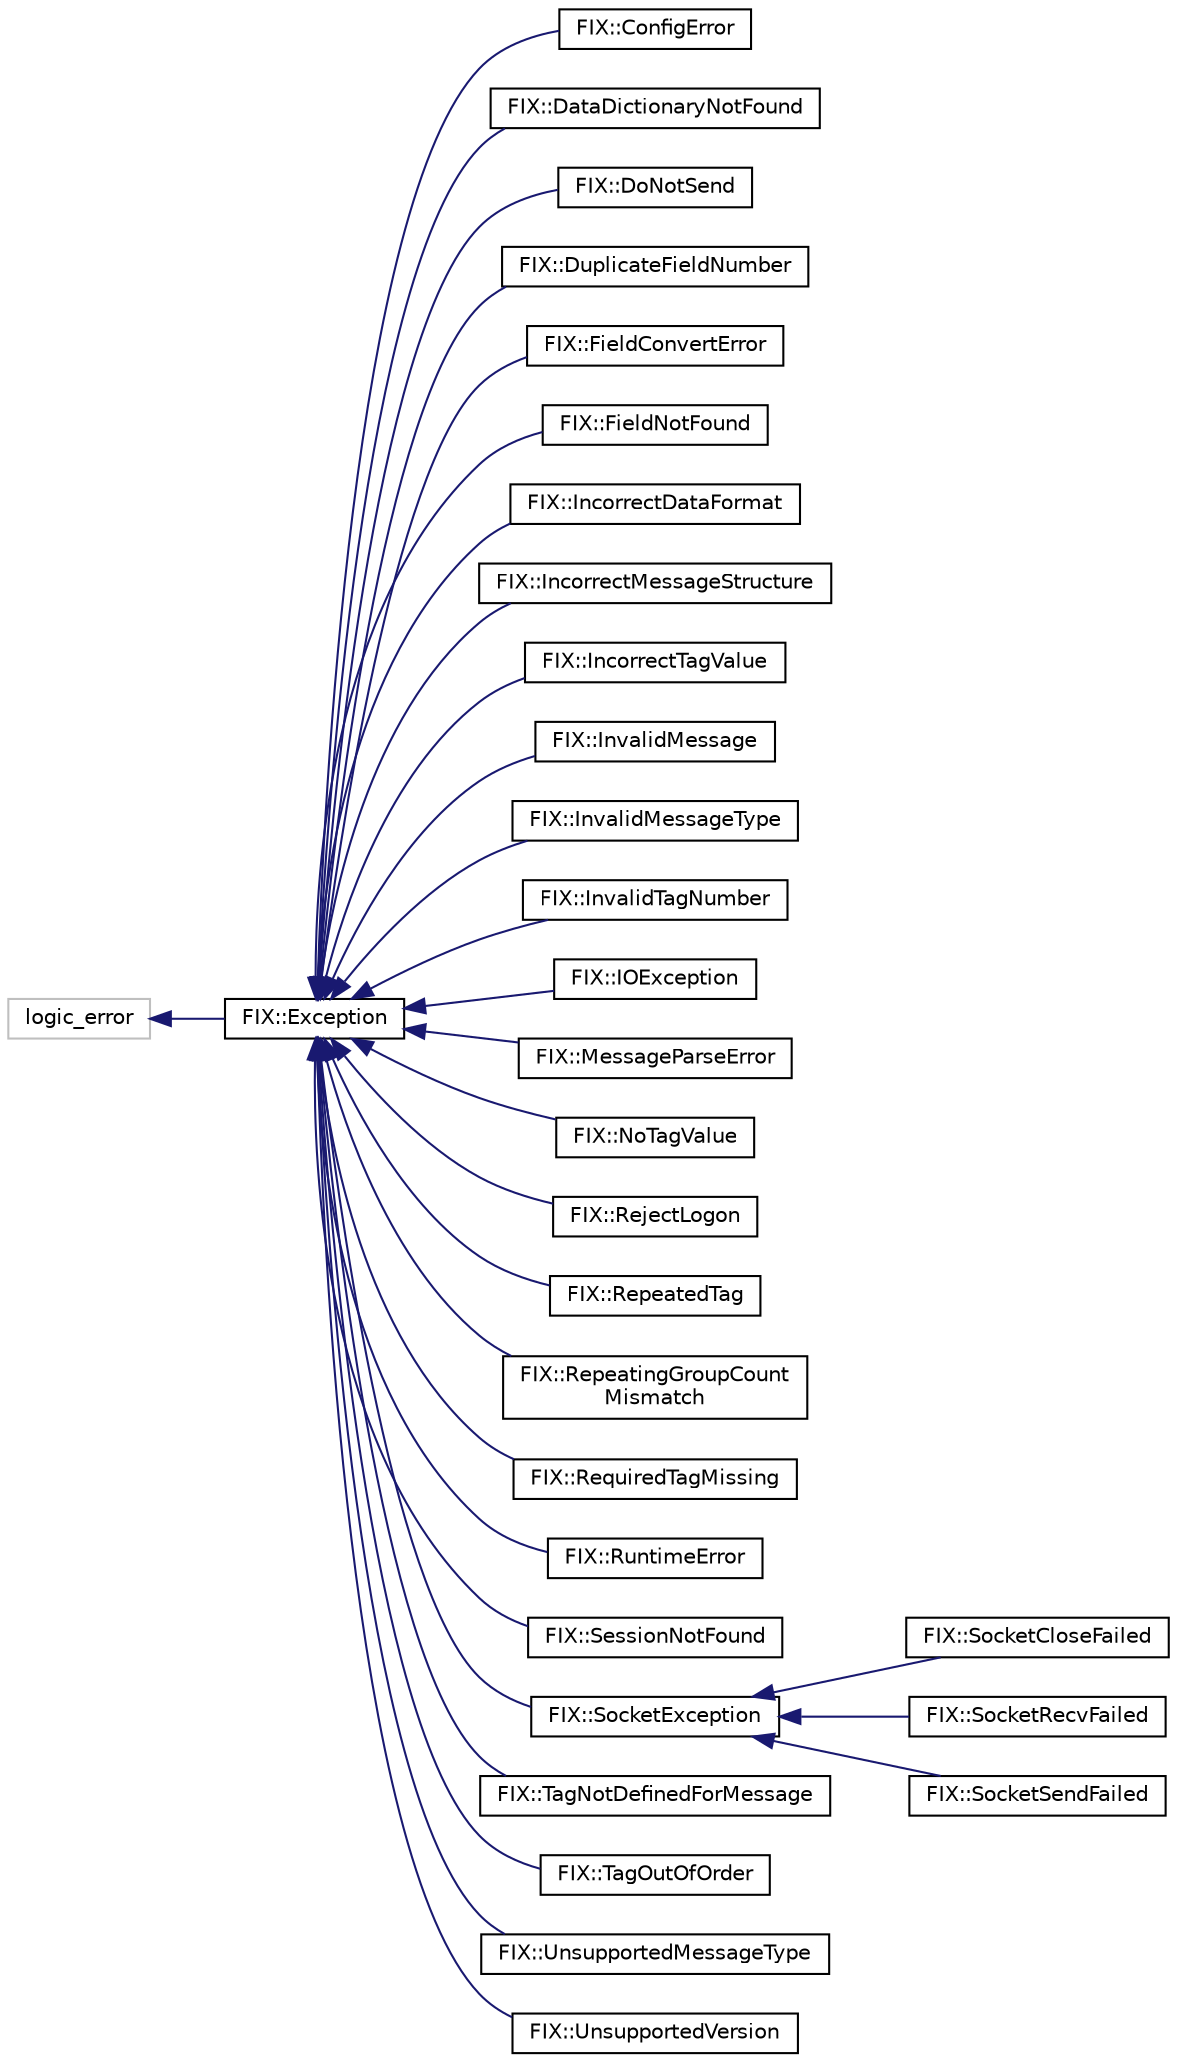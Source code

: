digraph "Graphical Class Hierarchy"
{
  edge [fontname="Helvetica",fontsize="10",labelfontname="Helvetica",labelfontsize="10"];
  node [fontname="Helvetica",fontsize="10",shape=record];
  rankdir="LR";
  Node119 [label="logic_error",height=0.2,width=0.4,color="grey75", fillcolor="white", style="filled"];
  Node119 -> Node0 [dir="back",color="midnightblue",fontsize="10",style="solid",fontname="Helvetica"];
  Node0 [label="FIX::Exception",height=0.2,width=0.4,color="black", fillcolor="white", style="filled",URL="$struct_f_i_x_1_1_exception.html",tooltip="Base QuickFIX exception type. "];
  Node0 -> Node1 [dir="back",color="midnightblue",fontsize="10",style="solid",fontname="Helvetica"];
  Node1 [label="FIX::ConfigError",height=0.2,width=0.4,color="black", fillcolor="white", style="filled",URL="$struct_f_i_x_1_1_config_error.html",tooltip="Application is not configured correctly "];
  Node0 -> Node2 [dir="back",color="midnightblue",fontsize="10",style="solid",fontname="Helvetica"];
  Node2 [label="FIX::DataDictionaryNotFound",height=0.2,width=0.4,color="black", fillcolor="white", style="filled",URL="$struct_f_i_x_1_1_data_dictionary_not_found.html",tooltip="DataDictionary not found for BeginString or ApplVerID. "];
  Node0 -> Node3 [dir="back",color="midnightblue",fontsize="10",style="solid",fontname="Helvetica"];
  Node3 [label="FIX::DoNotSend",height=0.2,width=0.4,color="black", fillcolor="white", style="filled",URL="$struct_f_i_x_1_1_do_not_send.html",tooltip="Indicates user does not want to send a message. "];
  Node0 -> Node4 [dir="back",color="midnightblue",fontsize="10",style="solid",fontname="Helvetica"];
  Node4 [label="FIX::DuplicateFieldNumber",height=0.2,width=0.4,color="black", fillcolor="white", style="filled",URL="$struct_f_i_x_1_1_duplicate_field_number.html",tooltip="Field shows up twice in the message. "];
  Node0 -> Node5 [dir="back",color="midnightblue",fontsize="10",style="solid",fontname="Helvetica"];
  Node5 [label="FIX::FieldConvertError",height=0.2,width=0.4,color="black", fillcolor="white", style="filled",URL="$struct_f_i_x_1_1_field_convert_error.html",tooltip="Unable to convert field into its native format. "];
  Node0 -> Node6 [dir="back",color="midnightblue",fontsize="10",style="solid",fontname="Helvetica"];
  Node6 [label="FIX::FieldNotFound",height=0.2,width=0.4,color="black", fillcolor="white", style="filled",URL="$struct_f_i_x_1_1_field_not_found.html",tooltip="Field not found inside a message. "];
  Node0 -> Node7 [dir="back",color="midnightblue",fontsize="10",style="solid",fontname="Helvetica"];
  Node7 [label="FIX::IncorrectDataFormat",height=0.2,width=0.4,color="black", fillcolor="white", style="filled",URL="$struct_f_i_x_1_1_incorrect_data_format.html",tooltip="Field has a badly formatted value. "];
  Node0 -> Node8 [dir="back",color="midnightblue",fontsize="10",style="solid",fontname="Helvetica"];
  Node8 [label="FIX::IncorrectMessageStructure",height=0.2,width=0.4,color="black", fillcolor="white", style="filled",URL="$struct_f_i_x_1_1_incorrect_message_structure.html",tooltip="Message is not structured correctly. "];
  Node0 -> Node9 [dir="back",color="midnightblue",fontsize="10",style="solid",fontname="Helvetica"];
  Node9 [label="FIX::IncorrectTagValue",height=0.2,width=0.4,color="black", fillcolor="white", style="filled",URL="$struct_f_i_x_1_1_incorrect_tag_value.html",tooltip="Field has a value that is out of range. "];
  Node0 -> Node10 [dir="back",color="midnightblue",fontsize="10",style="solid",fontname="Helvetica"];
  Node10 [label="FIX::InvalidMessage",height=0.2,width=0.4,color="black", fillcolor="white", style="filled",URL="$struct_f_i_x_1_1_invalid_message.html",tooltip="Not a recognizable message. "];
  Node0 -> Node11 [dir="back",color="midnightblue",fontsize="10",style="solid",fontname="Helvetica"];
  Node11 [label="FIX::InvalidMessageType",height=0.2,width=0.4,color="black", fillcolor="white", style="filled",URL="$struct_f_i_x_1_1_invalid_message_type.html",tooltip="Not a known message type. "];
  Node0 -> Node12 [dir="back",color="midnightblue",fontsize="10",style="solid",fontname="Helvetica"];
  Node12 [label="FIX::InvalidTagNumber",height=0.2,width=0.4,color="black", fillcolor="white", style="filled",URL="$struct_f_i_x_1_1_invalid_tag_number.html",tooltip="Tag number does not exist in specification. "];
  Node0 -> Node13 [dir="back",color="midnightblue",fontsize="10",style="solid",fontname="Helvetica"];
  Node13 [label="FIX::IOException",height=0.2,width=0.4,color="black", fillcolor="white", style="filled",URL="$struct_f_i_x_1_1_i_o_exception.html",tooltip="IO Error. "];
  Node0 -> Node14 [dir="back",color="midnightblue",fontsize="10",style="solid",fontname="Helvetica"];
  Node14 [label="FIX::MessageParseError",height=0.2,width=0.4,color="black", fillcolor="white", style="filled",URL="$struct_f_i_x_1_1_message_parse_error.html",tooltip="Unable to parse message. "];
  Node0 -> Node15 [dir="back",color="midnightblue",fontsize="10",style="solid",fontname="Helvetica"];
  Node15 [label="FIX::NoTagValue",height=0.2,width=0.4,color="black", fillcolor="white", style="filled",URL="$struct_f_i_x_1_1_no_tag_value.html",tooltip="Field exists in message without a value. "];
  Node0 -> Node16 [dir="back",color="midnightblue",fontsize="10",style="solid",fontname="Helvetica"];
  Node16 [label="FIX::RejectLogon",height=0.2,width=0.4,color="black", fillcolor="white", style="filled",URL="$struct_f_i_x_1_1_reject_logon.html",tooltip="User wants to reject permission to logon. "];
  Node0 -> Node17 [dir="back",color="midnightblue",fontsize="10",style="solid",fontname="Helvetica"];
  Node17 [label="FIX::RepeatedTag",height=0.2,width=0.4,color="black", fillcolor="white", style="filled",URL="$struct_f_i_x_1_1_repeated_tag.html",tooltip="Repeated tag not part of repeating group. "];
  Node0 -> Node18 [dir="back",color="midnightblue",fontsize="10",style="solid",fontname="Helvetica"];
  Node18 [label="FIX::RepeatingGroupCount\lMismatch",height=0.2,width=0.4,color="black", fillcolor="white", style="filled",URL="$struct_f_i_x_1_1_repeating_group_count_mismatch.html",tooltip="Repeated group count not equal to actual count. "];
  Node0 -> Node19 [dir="back",color="midnightblue",fontsize="10",style="solid",fontname="Helvetica"];
  Node19 [label="FIX::RequiredTagMissing",height=0.2,width=0.4,color="black", fillcolor="white", style="filled",URL="$struct_f_i_x_1_1_required_tag_missing.html",tooltip="Required field is not in message. "];
  Node0 -> Node20 [dir="back",color="midnightblue",fontsize="10",style="solid",fontname="Helvetica"];
  Node20 [label="FIX::RuntimeError",height=0.2,width=0.4,color="black", fillcolor="white", style="filled",URL="$struct_f_i_x_1_1_runtime_error.html",tooltip="Application encountered serious error during runtime "];
  Node0 -> Node21 [dir="back",color="midnightblue",fontsize="10",style="solid",fontname="Helvetica"];
  Node21 [label="FIX::SessionNotFound",height=0.2,width=0.4,color="black", fillcolor="white", style="filled",URL="$struct_f_i_x_1_1_session_not_found.html",tooltip="Session cannot be found for specified action. "];
  Node0 -> Node22 [dir="back",color="midnightblue",fontsize="10",style="solid",fontname="Helvetica"];
  Node22 [label="FIX::SocketException",height=0.2,width=0.4,color="black", fillcolor="white", style="filled",URL="$struct_f_i_x_1_1_socket_exception.html",tooltip="Socket Error. "];
  Node22 -> Node23 [dir="back",color="midnightblue",fontsize="10",style="solid",fontname="Helvetica"];
  Node23 [label="FIX::SocketCloseFailed",height=0.2,width=0.4,color="black", fillcolor="white", style="filled",URL="$struct_f_i_x_1_1_socket_close_failed.html",tooltip="Socket close operation failed. "];
  Node22 -> Node24 [dir="back",color="midnightblue",fontsize="10",style="solid",fontname="Helvetica"];
  Node24 [label="FIX::SocketRecvFailed",height=0.2,width=0.4,color="black", fillcolor="white", style="filled",URL="$struct_f_i_x_1_1_socket_recv_failed.html",tooltip="Socket recv operation failed. "];
  Node22 -> Node25 [dir="back",color="midnightblue",fontsize="10",style="solid",fontname="Helvetica"];
  Node25 [label="FIX::SocketSendFailed",height=0.2,width=0.4,color="black", fillcolor="white", style="filled",URL="$struct_f_i_x_1_1_socket_send_failed.html",tooltip="Socket send operation failed. "];
  Node0 -> Node26 [dir="back",color="midnightblue",fontsize="10",style="solid",fontname="Helvetica"];
  Node26 [label="FIX::TagNotDefinedForMessage",height=0.2,width=0.4,color="black", fillcolor="white", style="filled",URL="$struct_f_i_x_1_1_tag_not_defined_for_message.html",tooltip="Field does not belong to message. "];
  Node0 -> Node27 [dir="back",color="midnightblue",fontsize="10",style="solid",fontname="Helvetica"];
  Node27 [label="FIX::TagOutOfOrder",height=0.2,width=0.4,color="black", fillcolor="white", style="filled",URL="$struct_f_i_x_1_1_tag_out_of_order.html",tooltip="Tag is not in the correct order. "];
  Node0 -> Node28 [dir="back",color="midnightblue",fontsize="10",style="solid",fontname="Helvetica"];
  Node28 [label="FIX::UnsupportedMessageType",height=0.2,width=0.4,color="black", fillcolor="white", style="filled",URL="$struct_f_i_x_1_1_unsupported_message_type.html",tooltip="Message type not supported by application. "];
  Node0 -> Node29 [dir="back",color="midnightblue",fontsize="10",style="solid",fontname="Helvetica"];
  Node29 [label="FIX::UnsupportedVersion",height=0.2,width=0.4,color="black", fillcolor="white", style="filled",URL="$struct_f_i_x_1_1_unsupported_version.html",tooltip="Version of FIX is not supported. "];
}
